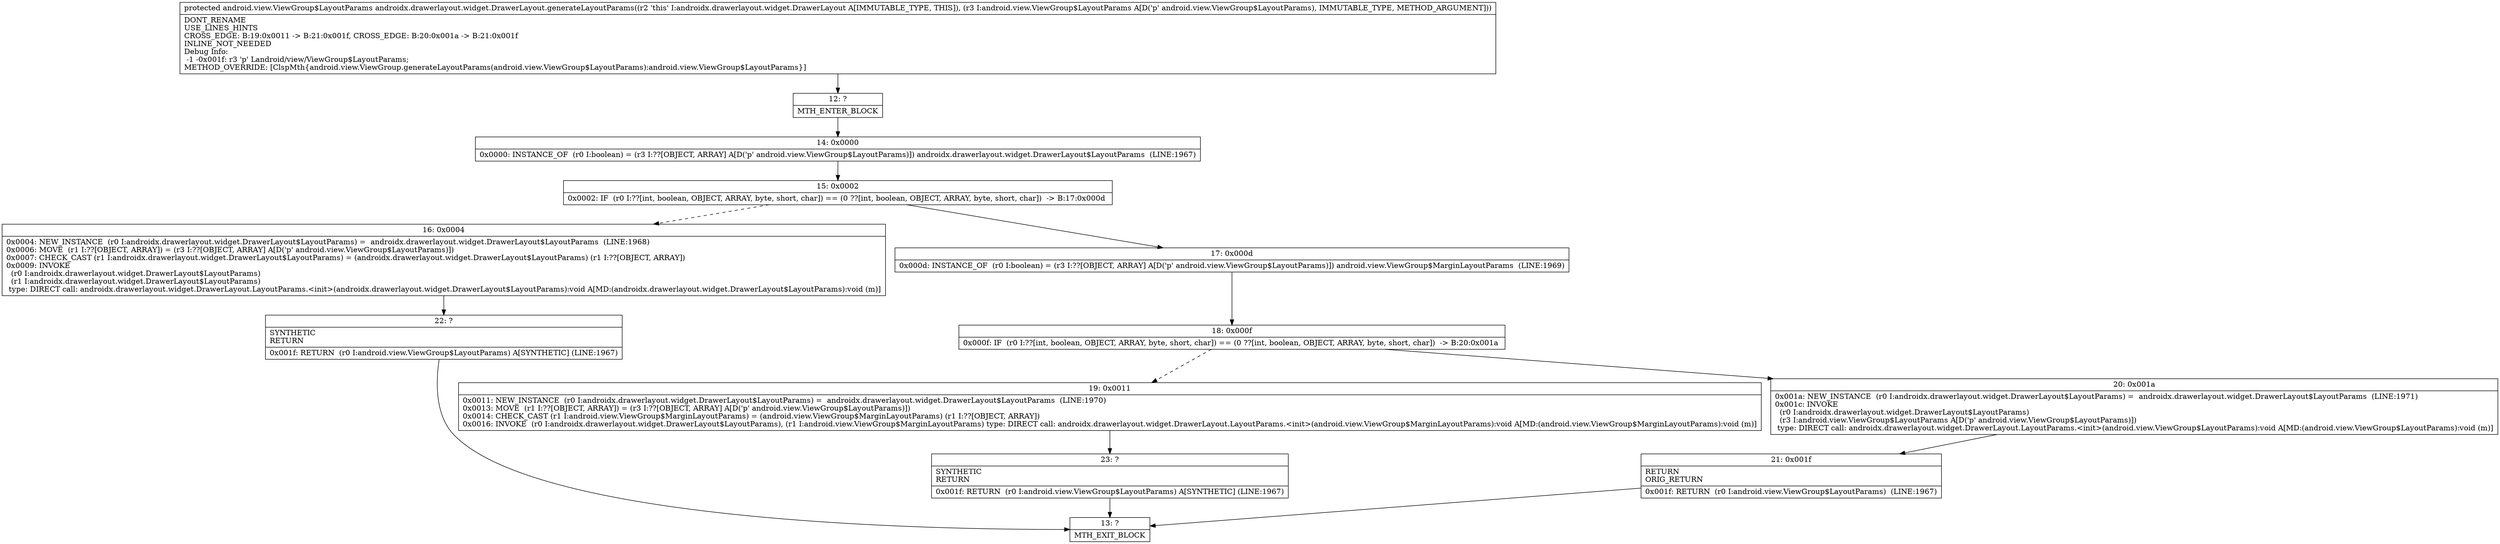 digraph "CFG forandroidx.drawerlayout.widget.DrawerLayout.generateLayoutParams(Landroid\/view\/ViewGroup$LayoutParams;)Landroid\/view\/ViewGroup$LayoutParams;" {
Node_12 [shape=record,label="{12\:\ ?|MTH_ENTER_BLOCK\l}"];
Node_14 [shape=record,label="{14\:\ 0x0000|0x0000: INSTANCE_OF  (r0 I:boolean) = (r3 I:??[OBJECT, ARRAY] A[D('p' android.view.ViewGroup$LayoutParams)]) androidx.drawerlayout.widget.DrawerLayout$LayoutParams  (LINE:1967)\l}"];
Node_15 [shape=record,label="{15\:\ 0x0002|0x0002: IF  (r0 I:??[int, boolean, OBJECT, ARRAY, byte, short, char]) == (0 ??[int, boolean, OBJECT, ARRAY, byte, short, char])  \-\> B:17:0x000d \l}"];
Node_16 [shape=record,label="{16\:\ 0x0004|0x0004: NEW_INSTANCE  (r0 I:androidx.drawerlayout.widget.DrawerLayout$LayoutParams) =  androidx.drawerlayout.widget.DrawerLayout$LayoutParams  (LINE:1968)\l0x0006: MOVE  (r1 I:??[OBJECT, ARRAY]) = (r3 I:??[OBJECT, ARRAY] A[D('p' android.view.ViewGroup$LayoutParams)]) \l0x0007: CHECK_CAST (r1 I:androidx.drawerlayout.widget.DrawerLayout$LayoutParams) = (androidx.drawerlayout.widget.DrawerLayout$LayoutParams) (r1 I:??[OBJECT, ARRAY]) \l0x0009: INVOKE  \l  (r0 I:androidx.drawerlayout.widget.DrawerLayout$LayoutParams)\l  (r1 I:androidx.drawerlayout.widget.DrawerLayout$LayoutParams)\l type: DIRECT call: androidx.drawerlayout.widget.DrawerLayout.LayoutParams.\<init\>(androidx.drawerlayout.widget.DrawerLayout$LayoutParams):void A[MD:(androidx.drawerlayout.widget.DrawerLayout$LayoutParams):void (m)]\l}"];
Node_22 [shape=record,label="{22\:\ ?|SYNTHETIC\lRETURN\l|0x001f: RETURN  (r0 I:android.view.ViewGroup$LayoutParams) A[SYNTHETIC] (LINE:1967)\l}"];
Node_13 [shape=record,label="{13\:\ ?|MTH_EXIT_BLOCK\l}"];
Node_17 [shape=record,label="{17\:\ 0x000d|0x000d: INSTANCE_OF  (r0 I:boolean) = (r3 I:??[OBJECT, ARRAY] A[D('p' android.view.ViewGroup$LayoutParams)]) android.view.ViewGroup$MarginLayoutParams  (LINE:1969)\l}"];
Node_18 [shape=record,label="{18\:\ 0x000f|0x000f: IF  (r0 I:??[int, boolean, OBJECT, ARRAY, byte, short, char]) == (0 ??[int, boolean, OBJECT, ARRAY, byte, short, char])  \-\> B:20:0x001a \l}"];
Node_19 [shape=record,label="{19\:\ 0x0011|0x0011: NEW_INSTANCE  (r0 I:androidx.drawerlayout.widget.DrawerLayout$LayoutParams) =  androidx.drawerlayout.widget.DrawerLayout$LayoutParams  (LINE:1970)\l0x0013: MOVE  (r1 I:??[OBJECT, ARRAY]) = (r3 I:??[OBJECT, ARRAY] A[D('p' android.view.ViewGroup$LayoutParams)]) \l0x0014: CHECK_CAST (r1 I:android.view.ViewGroup$MarginLayoutParams) = (android.view.ViewGroup$MarginLayoutParams) (r1 I:??[OBJECT, ARRAY]) \l0x0016: INVOKE  (r0 I:androidx.drawerlayout.widget.DrawerLayout$LayoutParams), (r1 I:android.view.ViewGroup$MarginLayoutParams) type: DIRECT call: androidx.drawerlayout.widget.DrawerLayout.LayoutParams.\<init\>(android.view.ViewGroup$MarginLayoutParams):void A[MD:(android.view.ViewGroup$MarginLayoutParams):void (m)]\l}"];
Node_23 [shape=record,label="{23\:\ ?|SYNTHETIC\lRETURN\l|0x001f: RETURN  (r0 I:android.view.ViewGroup$LayoutParams) A[SYNTHETIC] (LINE:1967)\l}"];
Node_20 [shape=record,label="{20\:\ 0x001a|0x001a: NEW_INSTANCE  (r0 I:androidx.drawerlayout.widget.DrawerLayout$LayoutParams) =  androidx.drawerlayout.widget.DrawerLayout$LayoutParams  (LINE:1971)\l0x001c: INVOKE  \l  (r0 I:androidx.drawerlayout.widget.DrawerLayout$LayoutParams)\l  (r3 I:android.view.ViewGroup$LayoutParams A[D('p' android.view.ViewGroup$LayoutParams)])\l type: DIRECT call: androidx.drawerlayout.widget.DrawerLayout.LayoutParams.\<init\>(android.view.ViewGroup$LayoutParams):void A[MD:(android.view.ViewGroup$LayoutParams):void (m)]\l}"];
Node_21 [shape=record,label="{21\:\ 0x001f|RETURN\lORIG_RETURN\l|0x001f: RETURN  (r0 I:android.view.ViewGroup$LayoutParams)  (LINE:1967)\l}"];
MethodNode[shape=record,label="{protected android.view.ViewGroup$LayoutParams androidx.drawerlayout.widget.DrawerLayout.generateLayoutParams((r2 'this' I:androidx.drawerlayout.widget.DrawerLayout A[IMMUTABLE_TYPE, THIS]), (r3 I:android.view.ViewGroup$LayoutParams A[D('p' android.view.ViewGroup$LayoutParams), IMMUTABLE_TYPE, METHOD_ARGUMENT]))  | DONT_RENAME\lUSE_LINES_HINTS\lCROSS_EDGE: B:19:0x0011 \-\> B:21:0x001f, CROSS_EDGE: B:20:0x001a \-\> B:21:0x001f\lINLINE_NOT_NEEDED\lDebug Info:\l  \-1 \-0x001f: r3 'p' Landroid\/view\/ViewGroup$LayoutParams;\lMETHOD_OVERRIDE: [ClspMth\{android.view.ViewGroup.generateLayoutParams(android.view.ViewGroup$LayoutParams):android.view.ViewGroup$LayoutParams\}]\l}"];
MethodNode -> Node_12;Node_12 -> Node_14;
Node_14 -> Node_15;
Node_15 -> Node_16[style=dashed];
Node_15 -> Node_17;
Node_16 -> Node_22;
Node_22 -> Node_13;
Node_17 -> Node_18;
Node_18 -> Node_19[style=dashed];
Node_18 -> Node_20;
Node_19 -> Node_23;
Node_23 -> Node_13;
Node_20 -> Node_21;
Node_21 -> Node_13;
}

